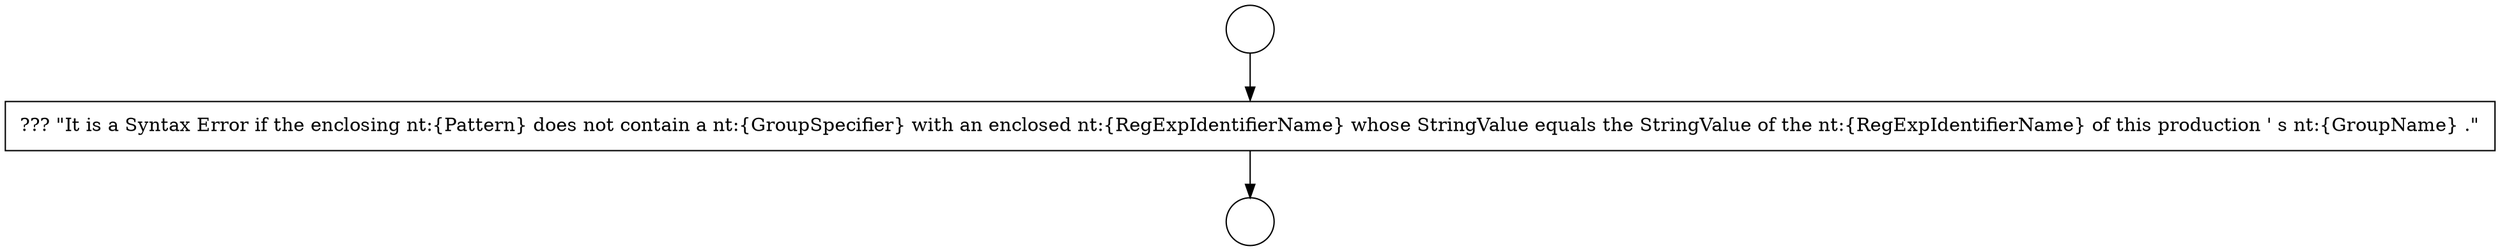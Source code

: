 digraph {
  node21266 [shape=circle label=" " color="black" fillcolor="white" style=filled]
  node21268 [shape=none, margin=0, label=<<font color="black">
    <table border="0" cellborder="1" cellspacing="0" cellpadding="10">
      <tr><td align="left">??? &quot;It is a Syntax Error if the enclosing nt:{Pattern} does not contain a nt:{GroupSpecifier} with an enclosed nt:{RegExpIdentifierName} whose StringValue equals the StringValue of the nt:{RegExpIdentifierName} of this production ' s nt:{GroupName} .&quot;</td></tr>
    </table>
  </font>> color="black" fillcolor="white" style=filled]
  node21267 [shape=circle label=" " color="black" fillcolor="white" style=filled]
  node21266 -> node21268 [ color="black"]
  node21268 -> node21267 [ color="black"]
}
